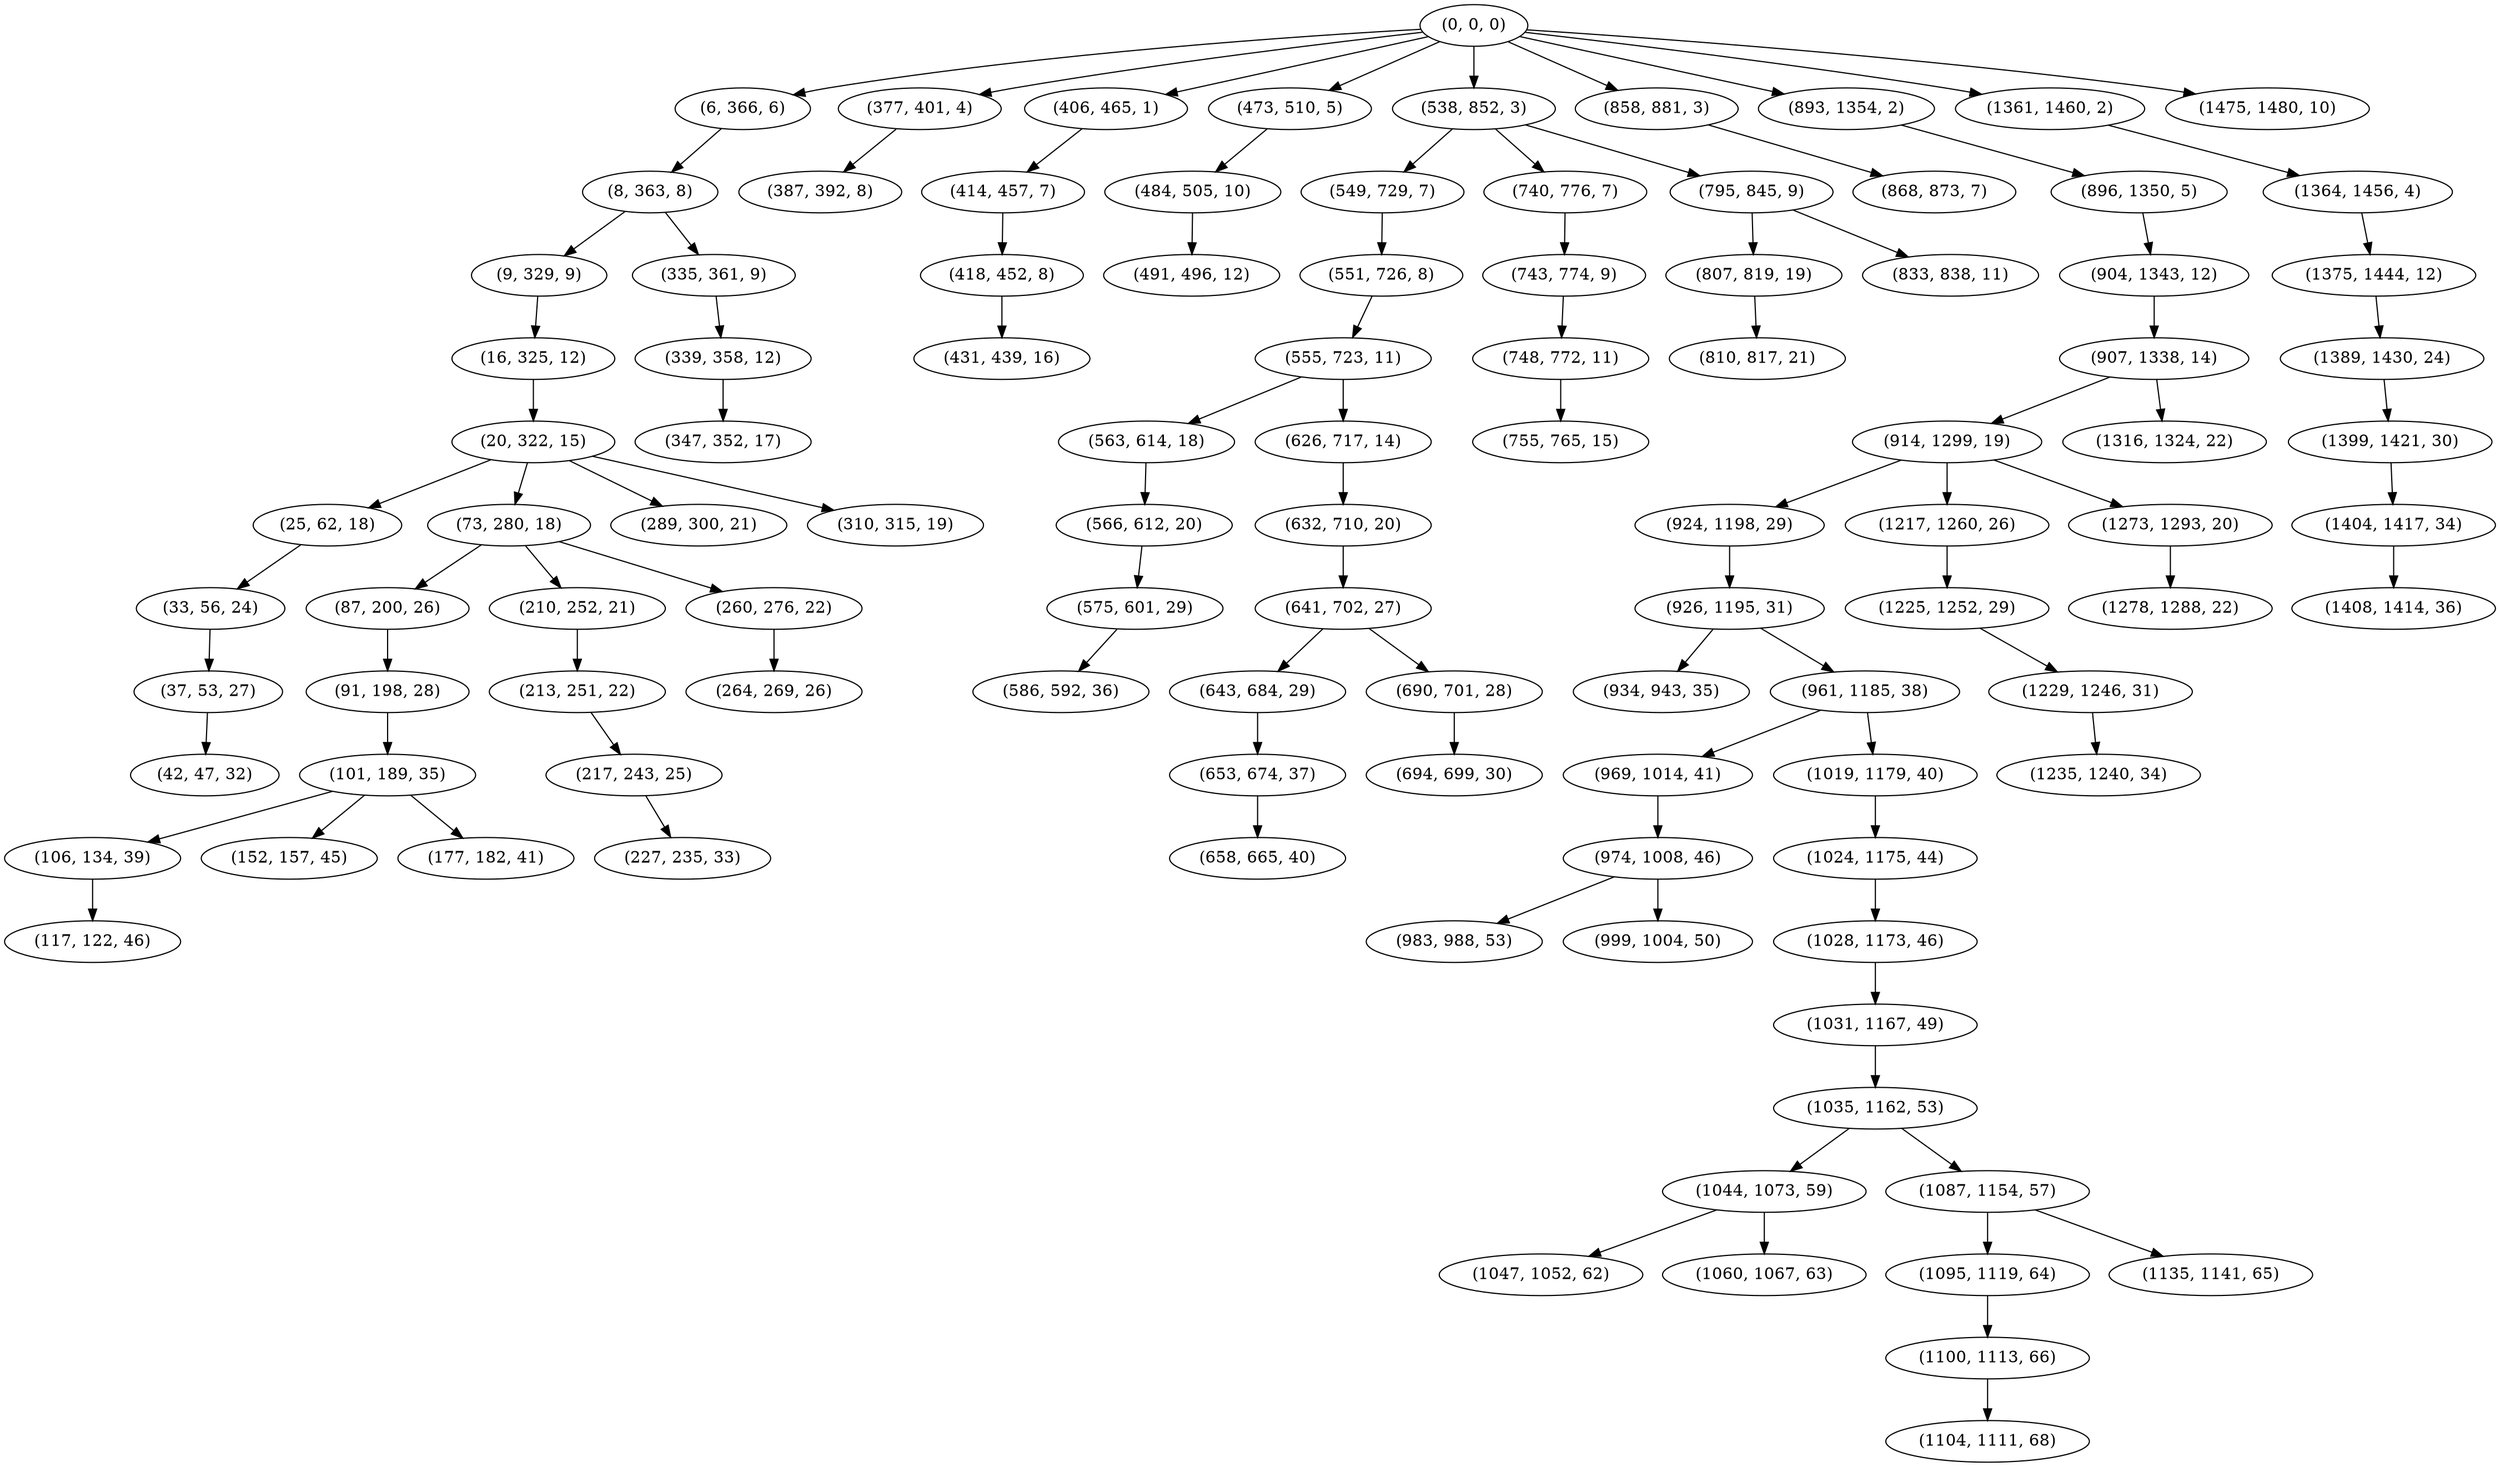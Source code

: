 digraph tree {
    "(0, 0, 0)";
    "(6, 366, 6)";
    "(8, 363, 8)";
    "(9, 329, 9)";
    "(16, 325, 12)";
    "(20, 322, 15)";
    "(25, 62, 18)";
    "(33, 56, 24)";
    "(37, 53, 27)";
    "(42, 47, 32)";
    "(73, 280, 18)";
    "(87, 200, 26)";
    "(91, 198, 28)";
    "(101, 189, 35)";
    "(106, 134, 39)";
    "(117, 122, 46)";
    "(152, 157, 45)";
    "(177, 182, 41)";
    "(210, 252, 21)";
    "(213, 251, 22)";
    "(217, 243, 25)";
    "(227, 235, 33)";
    "(260, 276, 22)";
    "(264, 269, 26)";
    "(289, 300, 21)";
    "(310, 315, 19)";
    "(335, 361, 9)";
    "(339, 358, 12)";
    "(347, 352, 17)";
    "(377, 401, 4)";
    "(387, 392, 8)";
    "(406, 465, 1)";
    "(414, 457, 7)";
    "(418, 452, 8)";
    "(431, 439, 16)";
    "(473, 510, 5)";
    "(484, 505, 10)";
    "(491, 496, 12)";
    "(538, 852, 3)";
    "(549, 729, 7)";
    "(551, 726, 8)";
    "(555, 723, 11)";
    "(563, 614, 18)";
    "(566, 612, 20)";
    "(575, 601, 29)";
    "(586, 592, 36)";
    "(626, 717, 14)";
    "(632, 710, 20)";
    "(641, 702, 27)";
    "(643, 684, 29)";
    "(653, 674, 37)";
    "(658, 665, 40)";
    "(690, 701, 28)";
    "(694, 699, 30)";
    "(740, 776, 7)";
    "(743, 774, 9)";
    "(748, 772, 11)";
    "(755, 765, 15)";
    "(795, 845, 9)";
    "(807, 819, 19)";
    "(810, 817, 21)";
    "(833, 838, 11)";
    "(858, 881, 3)";
    "(868, 873, 7)";
    "(893, 1354, 2)";
    "(896, 1350, 5)";
    "(904, 1343, 12)";
    "(907, 1338, 14)";
    "(914, 1299, 19)";
    "(924, 1198, 29)";
    "(926, 1195, 31)";
    "(934, 943, 35)";
    "(961, 1185, 38)";
    "(969, 1014, 41)";
    "(974, 1008, 46)";
    "(983, 988, 53)";
    "(999, 1004, 50)";
    "(1019, 1179, 40)";
    "(1024, 1175, 44)";
    "(1028, 1173, 46)";
    "(1031, 1167, 49)";
    "(1035, 1162, 53)";
    "(1044, 1073, 59)";
    "(1047, 1052, 62)";
    "(1060, 1067, 63)";
    "(1087, 1154, 57)";
    "(1095, 1119, 64)";
    "(1100, 1113, 66)";
    "(1104, 1111, 68)";
    "(1135, 1141, 65)";
    "(1217, 1260, 26)";
    "(1225, 1252, 29)";
    "(1229, 1246, 31)";
    "(1235, 1240, 34)";
    "(1273, 1293, 20)";
    "(1278, 1288, 22)";
    "(1316, 1324, 22)";
    "(1361, 1460, 2)";
    "(1364, 1456, 4)";
    "(1375, 1444, 12)";
    "(1389, 1430, 24)";
    "(1399, 1421, 30)";
    "(1404, 1417, 34)";
    "(1408, 1414, 36)";
    "(1475, 1480, 10)";
    "(0, 0, 0)" -> "(6, 366, 6)";
    "(0, 0, 0)" -> "(377, 401, 4)";
    "(0, 0, 0)" -> "(406, 465, 1)";
    "(0, 0, 0)" -> "(473, 510, 5)";
    "(0, 0, 0)" -> "(538, 852, 3)";
    "(0, 0, 0)" -> "(858, 881, 3)";
    "(0, 0, 0)" -> "(893, 1354, 2)";
    "(0, 0, 0)" -> "(1361, 1460, 2)";
    "(0, 0, 0)" -> "(1475, 1480, 10)";
    "(6, 366, 6)" -> "(8, 363, 8)";
    "(8, 363, 8)" -> "(9, 329, 9)";
    "(8, 363, 8)" -> "(335, 361, 9)";
    "(9, 329, 9)" -> "(16, 325, 12)";
    "(16, 325, 12)" -> "(20, 322, 15)";
    "(20, 322, 15)" -> "(25, 62, 18)";
    "(20, 322, 15)" -> "(73, 280, 18)";
    "(20, 322, 15)" -> "(289, 300, 21)";
    "(20, 322, 15)" -> "(310, 315, 19)";
    "(25, 62, 18)" -> "(33, 56, 24)";
    "(33, 56, 24)" -> "(37, 53, 27)";
    "(37, 53, 27)" -> "(42, 47, 32)";
    "(73, 280, 18)" -> "(87, 200, 26)";
    "(73, 280, 18)" -> "(210, 252, 21)";
    "(73, 280, 18)" -> "(260, 276, 22)";
    "(87, 200, 26)" -> "(91, 198, 28)";
    "(91, 198, 28)" -> "(101, 189, 35)";
    "(101, 189, 35)" -> "(106, 134, 39)";
    "(101, 189, 35)" -> "(152, 157, 45)";
    "(101, 189, 35)" -> "(177, 182, 41)";
    "(106, 134, 39)" -> "(117, 122, 46)";
    "(210, 252, 21)" -> "(213, 251, 22)";
    "(213, 251, 22)" -> "(217, 243, 25)";
    "(217, 243, 25)" -> "(227, 235, 33)";
    "(260, 276, 22)" -> "(264, 269, 26)";
    "(335, 361, 9)" -> "(339, 358, 12)";
    "(339, 358, 12)" -> "(347, 352, 17)";
    "(377, 401, 4)" -> "(387, 392, 8)";
    "(406, 465, 1)" -> "(414, 457, 7)";
    "(414, 457, 7)" -> "(418, 452, 8)";
    "(418, 452, 8)" -> "(431, 439, 16)";
    "(473, 510, 5)" -> "(484, 505, 10)";
    "(484, 505, 10)" -> "(491, 496, 12)";
    "(538, 852, 3)" -> "(549, 729, 7)";
    "(538, 852, 3)" -> "(740, 776, 7)";
    "(538, 852, 3)" -> "(795, 845, 9)";
    "(549, 729, 7)" -> "(551, 726, 8)";
    "(551, 726, 8)" -> "(555, 723, 11)";
    "(555, 723, 11)" -> "(563, 614, 18)";
    "(555, 723, 11)" -> "(626, 717, 14)";
    "(563, 614, 18)" -> "(566, 612, 20)";
    "(566, 612, 20)" -> "(575, 601, 29)";
    "(575, 601, 29)" -> "(586, 592, 36)";
    "(626, 717, 14)" -> "(632, 710, 20)";
    "(632, 710, 20)" -> "(641, 702, 27)";
    "(641, 702, 27)" -> "(643, 684, 29)";
    "(641, 702, 27)" -> "(690, 701, 28)";
    "(643, 684, 29)" -> "(653, 674, 37)";
    "(653, 674, 37)" -> "(658, 665, 40)";
    "(690, 701, 28)" -> "(694, 699, 30)";
    "(740, 776, 7)" -> "(743, 774, 9)";
    "(743, 774, 9)" -> "(748, 772, 11)";
    "(748, 772, 11)" -> "(755, 765, 15)";
    "(795, 845, 9)" -> "(807, 819, 19)";
    "(795, 845, 9)" -> "(833, 838, 11)";
    "(807, 819, 19)" -> "(810, 817, 21)";
    "(858, 881, 3)" -> "(868, 873, 7)";
    "(893, 1354, 2)" -> "(896, 1350, 5)";
    "(896, 1350, 5)" -> "(904, 1343, 12)";
    "(904, 1343, 12)" -> "(907, 1338, 14)";
    "(907, 1338, 14)" -> "(914, 1299, 19)";
    "(907, 1338, 14)" -> "(1316, 1324, 22)";
    "(914, 1299, 19)" -> "(924, 1198, 29)";
    "(914, 1299, 19)" -> "(1217, 1260, 26)";
    "(914, 1299, 19)" -> "(1273, 1293, 20)";
    "(924, 1198, 29)" -> "(926, 1195, 31)";
    "(926, 1195, 31)" -> "(934, 943, 35)";
    "(926, 1195, 31)" -> "(961, 1185, 38)";
    "(961, 1185, 38)" -> "(969, 1014, 41)";
    "(961, 1185, 38)" -> "(1019, 1179, 40)";
    "(969, 1014, 41)" -> "(974, 1008, 46)";
    "(974, 1008, 46)" -> "(983, 988, 53)";
    "(974, 1008, 46)" -> "(999, 1004, 50)";
    "(1019, 1179, 40)" -> "(1024, 1175, 44)";
    "(1024, 1175, 44)" -> "(1028, 1173, 46)";
    "(1028, 1173, 46)" -> "(1031, 1167, 49)";
    "(1031, 1167, 49)" -> "(1035, 1162, 53)";
    "(1035, 1162, 53)" -> "(1044, 1073, 59)";
    "(1035, 1162, 53)" -> "(1087, 1154, 57)";
    "(1044, 1073, 59)" -> "(1047, 1052, 62)";
    "(1044, 1073, 59)" -> "(1060, 1067, 63)";
    "(1087, 1154, 57)" -> "(1095, 1119, 64)";
    "(1087, 1154, 57)" -> "(1135, 1141, 65)";
    "(1095, 1119, 64)" -> "(1100, 1113, 66)";
    "(1100, 1113, 66)" -> "(1104, 1111, 68)";
    "(1217, 1260, 26)" -> "(1225, 1252, 29)";
    "(1225, 1252, 29)" -> "(1229, 1246, 31)";
    "(1229, 1246, 31)" -> "(1235, 1240, 34)";
    "(1273, 1293, 20)" -> "(1278, 1288, 22)";
    "(1361, 1460, 2)" -> "(1364, 1456, 4)";
    "(1364, 1456, 4)" -> "(1375, 1444, 12)";
    "(1375, 1444, 12)" -> "(1389, 1430, 24)";
    "(1389, 1430, 24)" -> "(1399, 1421, 30)";
    "(1399, 1421, 30)" -> "(1404, 1417, 34)";
    "(1404, 1417, 34)" -> "(1408, 1414, 36)";
}

